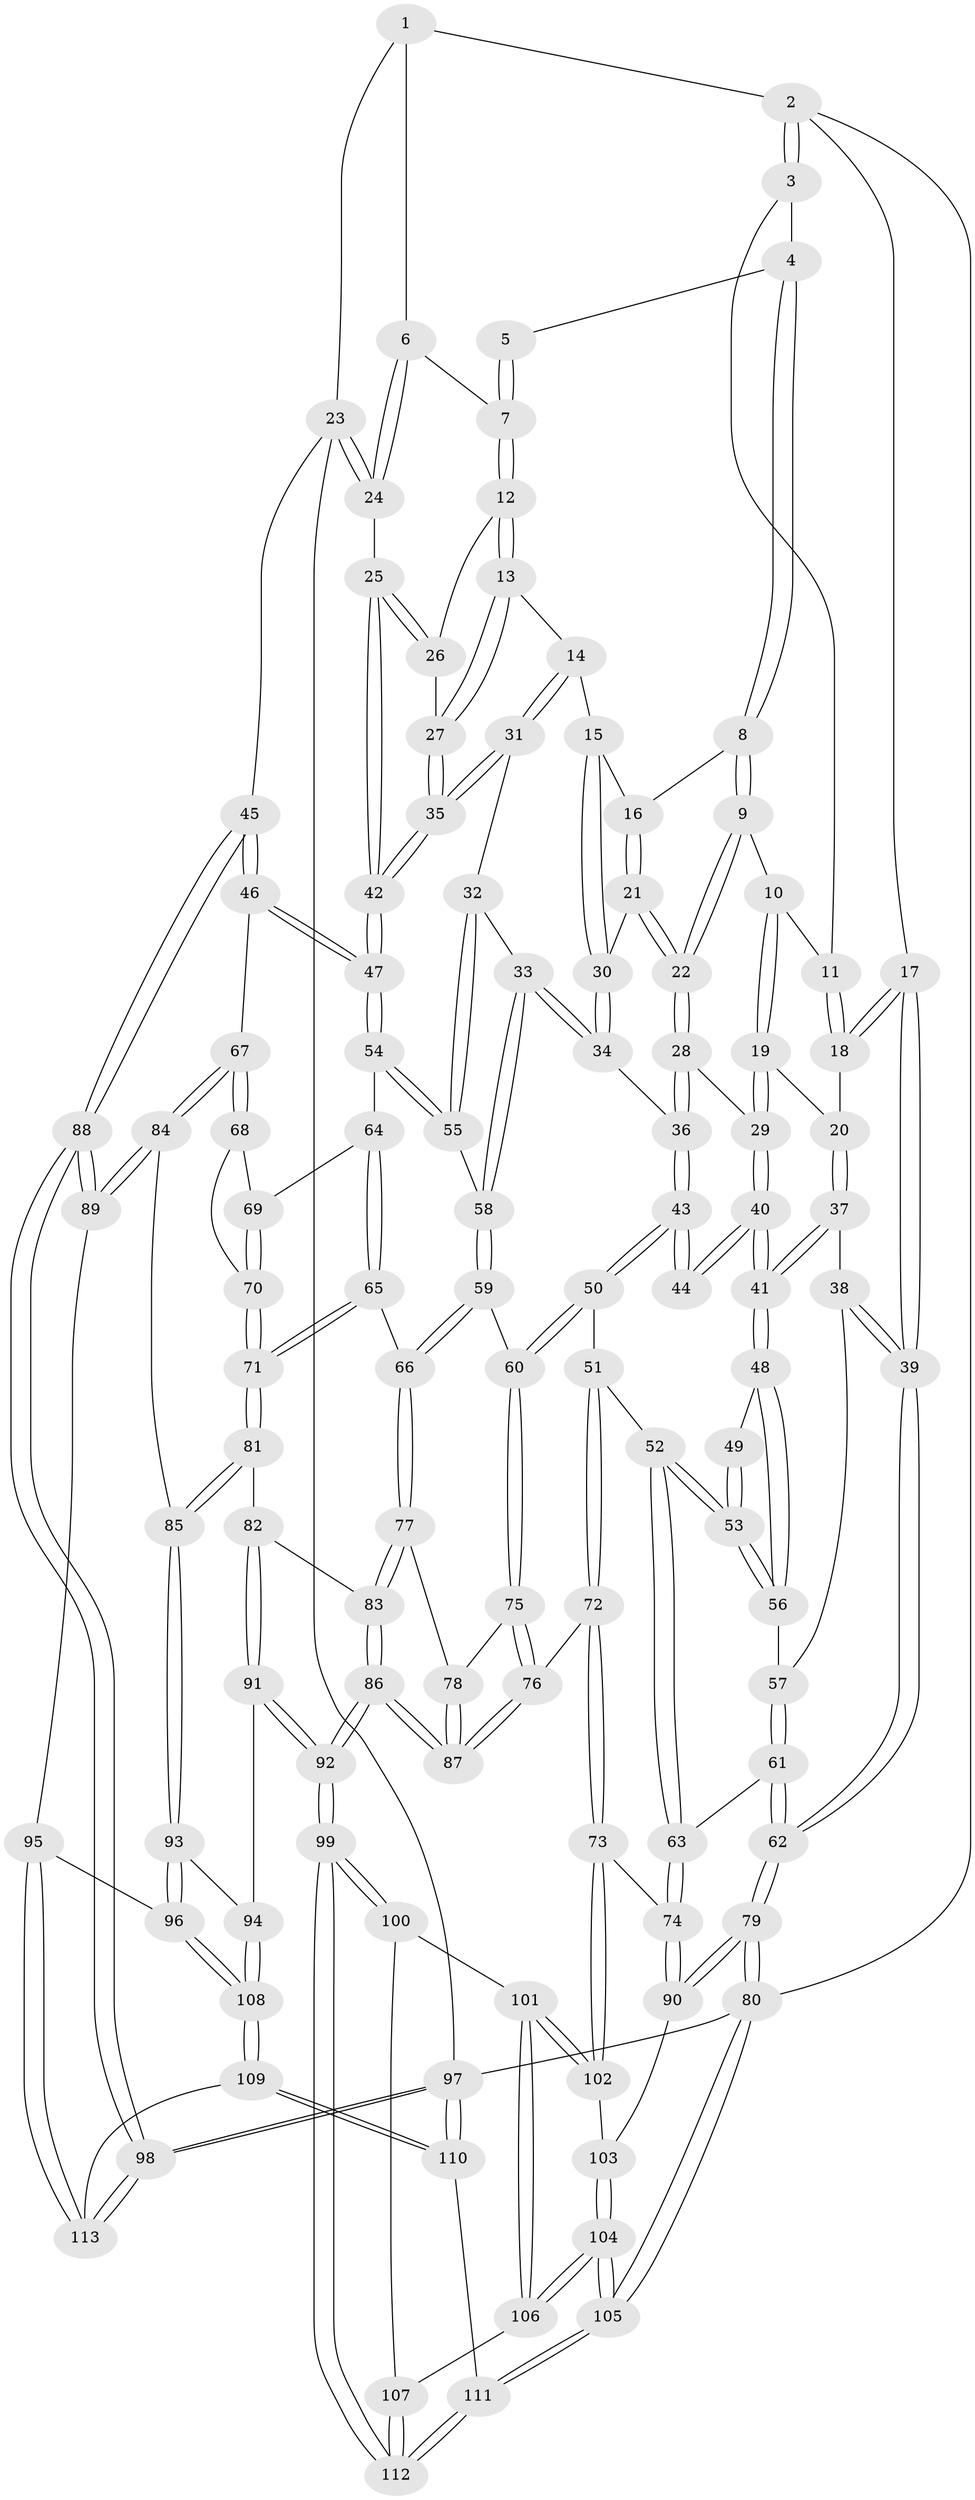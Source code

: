 // Generated by graph-tools (version 1.1) at 2025/51/03/09/25 03:51:01]
// undirected, 113 vertices, 279 edges
graph export_dot {
graph [start="1"]
  node [color=gray90,style=filled];
  1 [pos="+0.9261058019447986+0"];
  2 [pos="+0+0"];
  3 [pos="+0.32065646964735217+0"];
  4 [pos="+0.3416569464058684+0"];
  5 [pos="+0.6087559682736396+0"];
  6 [pos="+0.8824809131217962+0.08465137036884567"];
  7 [pos="+0.6682565252695474+0.03968951487448001"];
  8 [pos="+0.3901148607072041+0.04890531465737"];
  9 [pos="+0.3185089812427465+0.18167013031677523"];
  10 [pos="+0.22421311744153313+0.09213764148909721"];
  11 [pos="+0.21521799179174436+0.058909591305674705"];
  12 [pos="+0.6545172091940582+0.10059680381318241"];
  13 [pos="+0.6266469255416178+0.1331935660842073"];
  14 [pos="+0.5888714835999503+0.16872671212304036"];
  15 [pos="+0.5341215058670278+0.16946582585973452"];
  16 [pos="+0.4087915651724746+0.07190820751164934"];
  17 [pos="+0+0.06071861532382643"];
  18 [pos="+0.022536046003645466+0.18076780752801055"];
  19 [pos="+0.21413131034671296+0.2026739447274853"];
  20 [pos="+0.05650910366236609+0.20742208547456437"];
  21 [pos="+0.4130755867635301+0.22684473419115864"];
  22 [pos="+0.31144654245102016+0.22861632809022533"];
  23 [pos="+1+0.21075171770239315"];
  24 [pos="+0.9640779208190169+0.18955200766544292"];
  25 [pos="+0.8949859274160669+0.2296447065032192"];
  26 [pos="+0.7459199991190062+0.1832031081413964"];
  27 [pos="+0.7204538414315454+0.29139751777627304"];
  28 [pos="+0.30943445873009257+0.2307592830034592"];
  29 [pos="+0.28673629025367553+0.24848570674453083"];
  30 [pos="+0.448978316064161+0.24167473027549982"];
  31 [pos="+0.6025667549136905+0.30966182479088533"];
  32 [pos="+0.55043204927308+0.339732281230417"];
  33 [pos="+0.4847145523853715+0.35188374297060965"];
  34 [pos="+0.45973975083857893+0.33706387525900217"];
  35 [pos="+0.7217733498721562+0.37404648755302117"];
  36 [pos="+0.4390052994089054+0.34224222802586113"];
  37 [pos="+0.12057096325374332+0.3270606731829758"];
  38 [pos="+0.05132568316989353+0.38239880548107746"];
  39 [pos="+0+0.4649179818378767"];
  40 [pos="+0.2852387667973002+0.25491191329141016"];
  41 [pos="+0.13124776932968776+0.3343428865061141"];
  42 [pos="+0.7656991224632476+0.41975402342147694"];
  43 [pos="+0.34333744743063277+0.3862827070020615"];
  44 [pos="+0.30152291097948775+0.3375875082540306"];
  45 [pos="+1+0.5617881454731232"];
  46 [pos="+0.8214831397412171+0.5445139681885086"];
  47 [pos="+0.77128102322723+0.4618581489221668"];
  48 [pos="+0.15073202279100925+0.36825578775354517"];
  49 [pos="+0.2984114937625656+0.33906281540934546"];
  50 [pos="+0.3328960926556038+0.4824745408983241"];
  51 [pos="+0.24420217715607856+0.49489651123683986"];
  52 [pos="+0.18992700891540099+0.46130047233036214"];
  53 [pos="+0.18229827058959294+0.4435857679138086"];
  54 [pos="+0.6340192912262396+0.4769865218069511"];
  55 [pos="+0.5792717836150614+0.450276150912613"];
  56 [pos="+0.16372134114204978+0.4176609100525824"];
  57 [pos="+0.07780201328883385+0.4452984976847731"];
  58 [pos="+0.48367335777358605+0.4662635049972912"];
  59 [pos="+0.4541675915963334+0.5206893234824788"];
  60 [pos="+0.3473863265113858+0.4952055650061043"];
  61 [pos="+0+0.5907119272197158"];
  62 [pos="+0+0.5660118938915644"];
  63 [pos="+0.010194852780789647+0.6098497993313923"];
  64 [pos="+0.5703505932788445+0.5338319505694924"];
  65 [pos="+0.4758427778209726+0.5472268231745893"];
  66 [pos="+0.4702412375512676+0.5465402495219528"];
  67 [pos="+0.8128628446669003+0.55829079421677"];
  68 [pos="+0.6090063439189577+0.5686227824675718"];
  69 [pos="+0.5764156951782791+0.5440428464828795"];
  70 [pos="+0.5882835379240758+0.6188178519677626"];
  71 [pos="+0.5878952577848995+0.6246944788883826"];
  72 [pos="+0.18503581309067818+0.6996775846780579"];
  73 [pos="+0.16882148845093123+0.7026365664459567"];
  74 [pos="+0.11888305504050603+0.688511121492993"];
  75 [pos="+0.32394455153593976+0.6399186321795425"];
  76 [pos="+0.24823374925224204+0.7142231501446225"];
  77 [pos="+0.45853936376290944+0.6230051008578652"];
  78 [pos="+0.41695305784771663+0.6405526078729072"];
  79 [pos="+0+1"];
  80 [pos="+0+1"];
  81 [pos="+0.6246588835598288+0.6953410935478129"];
  82 [pos="+0.62200556852493+0.6962809566754904"];
  83 [pos="+0.5067760955310082+0.6989199624046794"];
  84 [pos="+0.7563566298490215+0.6652055155970938"];
  85 [pos="+0.6785609090182612+0.6975412732710907"];
  86 [pos="+0.39464122337945684+0.8680879363558507"];
  87 [pos="+0.36171219845602615+0.8244766521867366"];
  88 [pos="+1+0.7097265663974063"];
  89 [pos="+0.8305034752298569+0.8269545820437432"];
  90 [pos="+0.024080496343490614+0.8334795076057427"];
  91 [pos="+0.5332742256114711+0.8684738197177545"];
  92 [pos="+0.39840321948866086+0.8844843224908931"];
  93 [pos="+0.6549308188732585+0.8409900361822273"];
  94 [pos="+0.5902109704333653+0.8835724892039517"];
  95 [pos="+0.8263097310458578+0.8576093241605186"];
  96 [pos="+0.7596209764622067+0.9053208164517279"];
  97 [pos="+1+1"];
  98 [pos="+1+1"];
  99 [pos="+0.39541097450315177+0.8938851098171154"];
  100 [pos="+0.19182833872547156+0.857972575732871"];
  101 [pos="+0.15644261163009573+0.8403855199722029"];
  102 [pos="+0.15406119890234343+0.8315604361580784"];
  103 [pos="+0.07752077023866318+0.8635548505969199"];
  104 [pos="+0.09164968394332003+0.9693905409154708"];
  105 [pos="+0+1"];
  106 [pos="+0.150121894420989+0.9246843772538451"];
  107 [pos="+0.25418875789874573+0.946737409325562"];
  108 [pos="+0.6867647374080421+1"];
  109 [pos="+0.6776277354868966+1"];
  110 [pos="+0.6684023717872649+1"];
  111 [pos="+0.3868273381798642+1"];
  112 [pos="+0.3740580079947865+0.9860643301497004"];
  113 [pos="+0.8842481015365308+0.9170827587815688"];
  1 -- 2;
  1 -- 6;
  1 -- 23;
  2 -- 3;
  2 -- 3;
  2 -- 17;
  2 -- 80;
  3 -- 4;
  3 -- 11;
  4 -- 5;
  4 -- 8;
  4 -- 8;
  5 -- 7;
  5 -- 7;
  6 -- 7;
  6 -- 24;
  6 -- 24;
  7 -- 12;
  7 -- 12;
  8 -- 9;
  8 -- 9;
  8 -- 16;
  9 -- 10;
  9 -- 22;
  9 -- 22;
  10 -- 11;
  10 -- 19;
  10 -- 19;
  11 -- 18;
  11 -- 18;
  12 -- 13;
  12 -- 13;
  12 -- 26;
  13 -- 14;
  13 -- 27;
  13 -- 27;
  14 -- 15;
  14 -- 31;
  14 -- 31;
  15 -- 16;
  15 -- 30;
  15 -- 30;
  16 -- 21;
  16 -- 21;
  17 -- 18;
  17 -- 18;
  17 -- 39;
  17 -- 39;
  18 -- 20;
  19 -- 20;
  19 -- 29;
  19 -- 29;
  20 -- 37;
  20 -- 37;
  21 -- 22;
  21 -- 22;
  21 -- 30;
  22 -- 28;
  22 -- 28;
  23 -- 24;
  23 -- 24;
  23 -- 45;
  23 -- 97;
  24 -- 25;
  25 -- 26;
  25 -- 26;
  25 -- 42;
  25 -- 42;
  26 -- 27;
  27 -- 35;
  27 -- 35;
  28 -- 29;
  28 -- 36;
  28 -- 36;
  29 -- 40;
  29 -- 40;
  30 -- 34;
  30 -- 34;
  31 -- 32;
  31 -- 35;
  31 -- 35;
  32 -- 33;
  32 -- 55;
  32 -- 55;
  33 -- 34;
  33 -- 34;
  33 -- 58;
  33 -- 58;
  34 -- 36;
  35 -- 42;
  35 -- 42;
  36 -- 43;
  36 -- 43;
  37 -- 38;
  37 -- 41;
  37 -- 41;
  38 -- 39;
  38 -- 39;
  38 -- 57;
  39 -- 62;
  39 -- 62;
  40 -- 41;
  40 -- 41;
  40 -- 44;
  40 -- 44;
  41 -- 48;
  41 -- 48;
  42 -- 47;
  42 -- 47;
  43 -- 44;
  43 -- 44;
  43 -- 50;
  43 -- 50;
  45 -- 46;
  45 -- 46;
  45 -- 88;
  45 -- 88;
  46 -- 47;
  46 -- 47;
  46 -- 67;
  47 -- 54;
  47 -- 54;
  48 -- 49;
  48 -- 56;
  48 -- 56;
  49 -- 53;
  49 -- 53;
  50 -- 51;
  50 -- 60;
  50 -- 60;
  51 -- 52;
  51 -- 72;
  51 -- 72;
  52 -- 53;
  52 -- 53;
  52 -- 63;
  52 -- 63;
  53 -- 56;
  53 -- 56;
  54 -- 55;
  54 -- 55;
  54 -- 64;
  55 -- 58;
  56 -- 57;
  57 -- 61;
  57 -- 61;
  58 -- 59;
  58 -- 59;
  59 -- 60;
  59 -- 66;
  59 -- 66;
  60 -- 75;
  60 -- 75;
  61 -- 62;
  61 -- 62;
  61 -- 63;
  62 -- 79;
  62 -- 79;
  63 -- 74;
  63 -- 74;
  64 -- 65;
  64 -- 65;
  64 -- 69;
  65 -- 66;
  65 -- 71;
  65 -- 71;
  66 -- 77;
  66 -- 77;
  67 -- 68;
  67 -- 68;
  67 -- 84;
  67 -- 84;
  68 -- 69;
  68 -- 70;
  69 -- 70;
  69 -- 70;
  70 -- 71;
  70 -- 71;
  71 -- 81;
  71 -- 81;
  72 -- 73;
  72 -- 73;
  72 -- 76;
  73 -- 74;
  73 -- 102;
  73 -- 102;
  74 -- 90;
  74 -- 90;
  75 -- 76;
  75 -- 76;
  75 -- 78;
  76 -- 87;
  76 -- 87;
  77 -- 78;
  77 -- 83;
  77 -- 83;
  78 -- 87;
  78 -- 87;
  79 -- 80;
  79 -- 80;
  79 -- 90;
  79 -- 90;
  80 -- 105;
  80 -- 105;
  80 -- 97;
  81 -- 82;
  81 -- 85;
  81 -- 85;
  82 -- 83;
  82 -- 91;
  82 -- 91;
  83 -- 86;
  83 -- 86;
  84 -- 85;
  84 -- 89;
  84 -- 89;
  85 -- 93;
  85 -- 93;
  86 -- 87;
  86 -- 87;
  86 -- 92;
  86 -- 92;
  88 -- 89;
  88 -- 89;
  88 -- 98;
  88 -- 98;
  89 -- 95;
  90 -- 103;
  91 -- 92;
  91 -- 92;
  91 -- 94;
  92 -- 99;
  92 -- 99;
  93 -- 94;
  93 -- 96;
  93 -- 96;
  94 -- 108;
  94 -- 108;
  95 -- 96;
  95 -- 113;
  95 -- 113;
  96 -- 108;
  96 -- 108;
  97 -- 98;
  97 -- 98;
  97 -- 110;
  97 -- 110;
  98 -- 113;
  98 -- 113;
  99 -- 100;
  99 -- 100;
  99 -- 112;
  99 -- 112;
  100 -- 101;
  100 -- 107;
  101 -- 102;
  101 -- 102;
  101 -- 106;
  101 -- 106;
  102 -- 103;
  103 -- 104;
  103 -- 104;
  104 -- 105;
  104 -- 105;
  104 -- 106;
  104 -- 106;
  105 -- 111;
  105 -- 111;
  106 -- 107;
  107 -- 112;
  107 -- 112;
  108 -- 109;
  108 -- 109;
  109 -- 110;
  109 -- 110;
  109 -- 113;
  110 -- 111;
  111 -- 112;
  111 -- 112;
}
